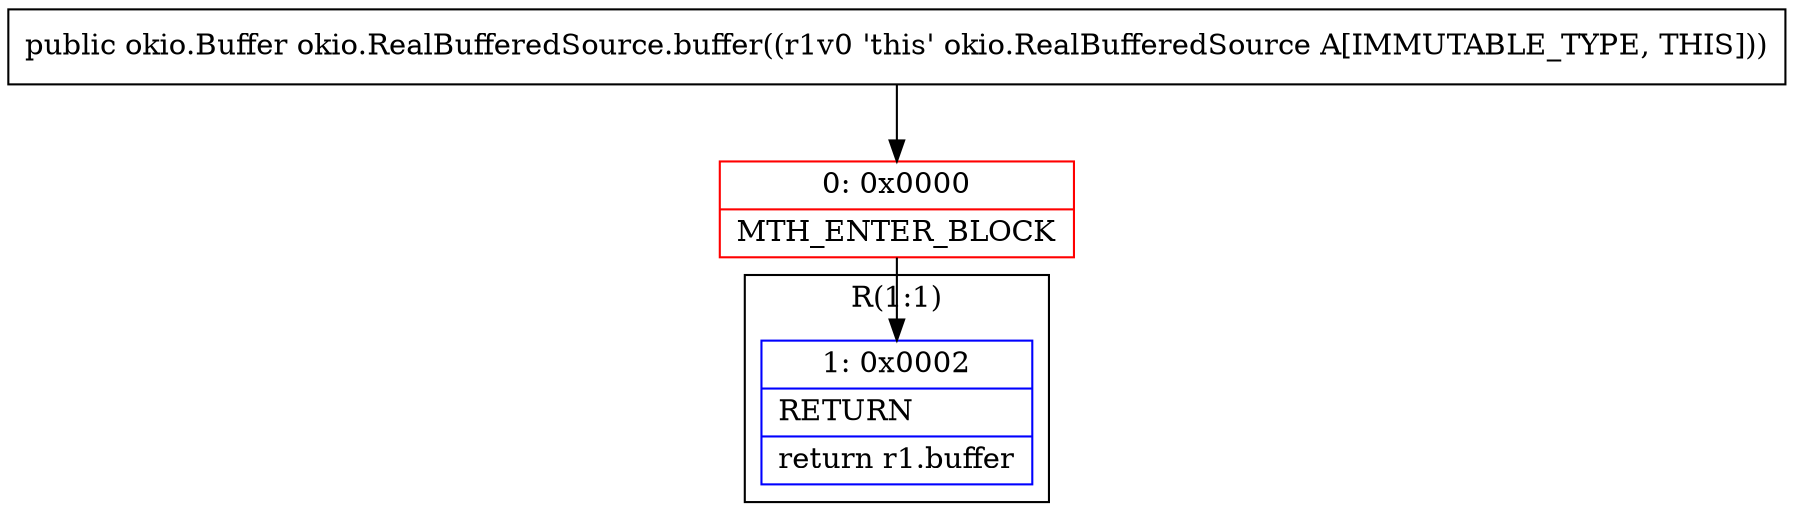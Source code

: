 digraph "CFG forokio.RealBufferedSource.buffer()Lokio\/Buffer;" {
subgraph cluster_Region_1797517373 {
label = "R(1:1)";
node [shape=record,color=blue];
Node_1 [shape=record,label="{1\:\ 0x0002|RETURN\l|return r1.buffer\l}"];
}
Node_0 [shape=record,color=red,label="{0\:\ 0x0000|MTH_ENTER_BLOCK\l}"];
MethodNode[shape=record,label="{public okio.Buffer okio.RealBufferedSource.buffer((r1v0 'this' okio.RealBufferedSource A[IMMUTABLE_TYPE, THIS])) }"];
MethodNode -> Node_0;
Node_0 -> Node_1;
}

